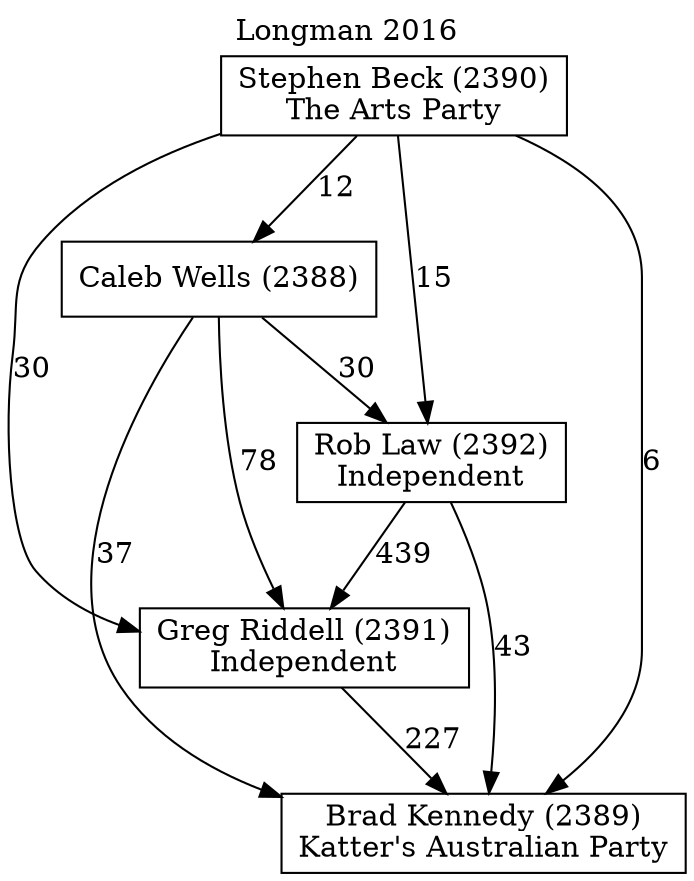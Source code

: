 // House preference flow
digraph "Brad Kennedy (2389)_Longman_2016" {
	graph [label="Longman 2016" labelloc=t mclimit=10]
	node [shape=box]
	"Caleb Wells (2388)" [label="Caleb Wells (2388)
"]
	"Brad Kennedy (2389)" [label="Brad Kennedy (2389)
Katter's Australian Party"]
	"Stephen Beck (2390)" [label="Stephen Beck (2390)
The Arts Party"]
	"Rob Law (2392)" [label="Rob Law (2392)
Independent"]
	"Greg Riddell (2391)" [label="Greg Riddell (2391)
Independent"]
	"Stephen Beck (2390)" -> "Caleb Wells (2388)" [label=12]
	"Caleb Wells (2388)" -> "Brad Kennedy (2389)" [label=37]
	"Rob Law (2392)" -> "Brad Kennedy (2389)" [label=43]
	"Rob Law (2392)" -> "Greg Riddell (2391)" [label=439]
	"Greg Riddell (2391)" -> "Brad Kennedy (2389)" [label=227]
	"Stephen Beck (2390)" -> "Brad Kennedy (2389)" [label=6]
	"Stephen Beck (2390)" -> "Greg Riddell (2391)" [label=30]
	"Caleb Wells (2388)" -> "Rob Law (2392)" [label=30]
	"Stephen Beck (2390)" -> "Rob Law (2392)" [label=15]
	"Caleb Wells (2388)" -> "Greg Riddell (2391)" [label=78]
}
